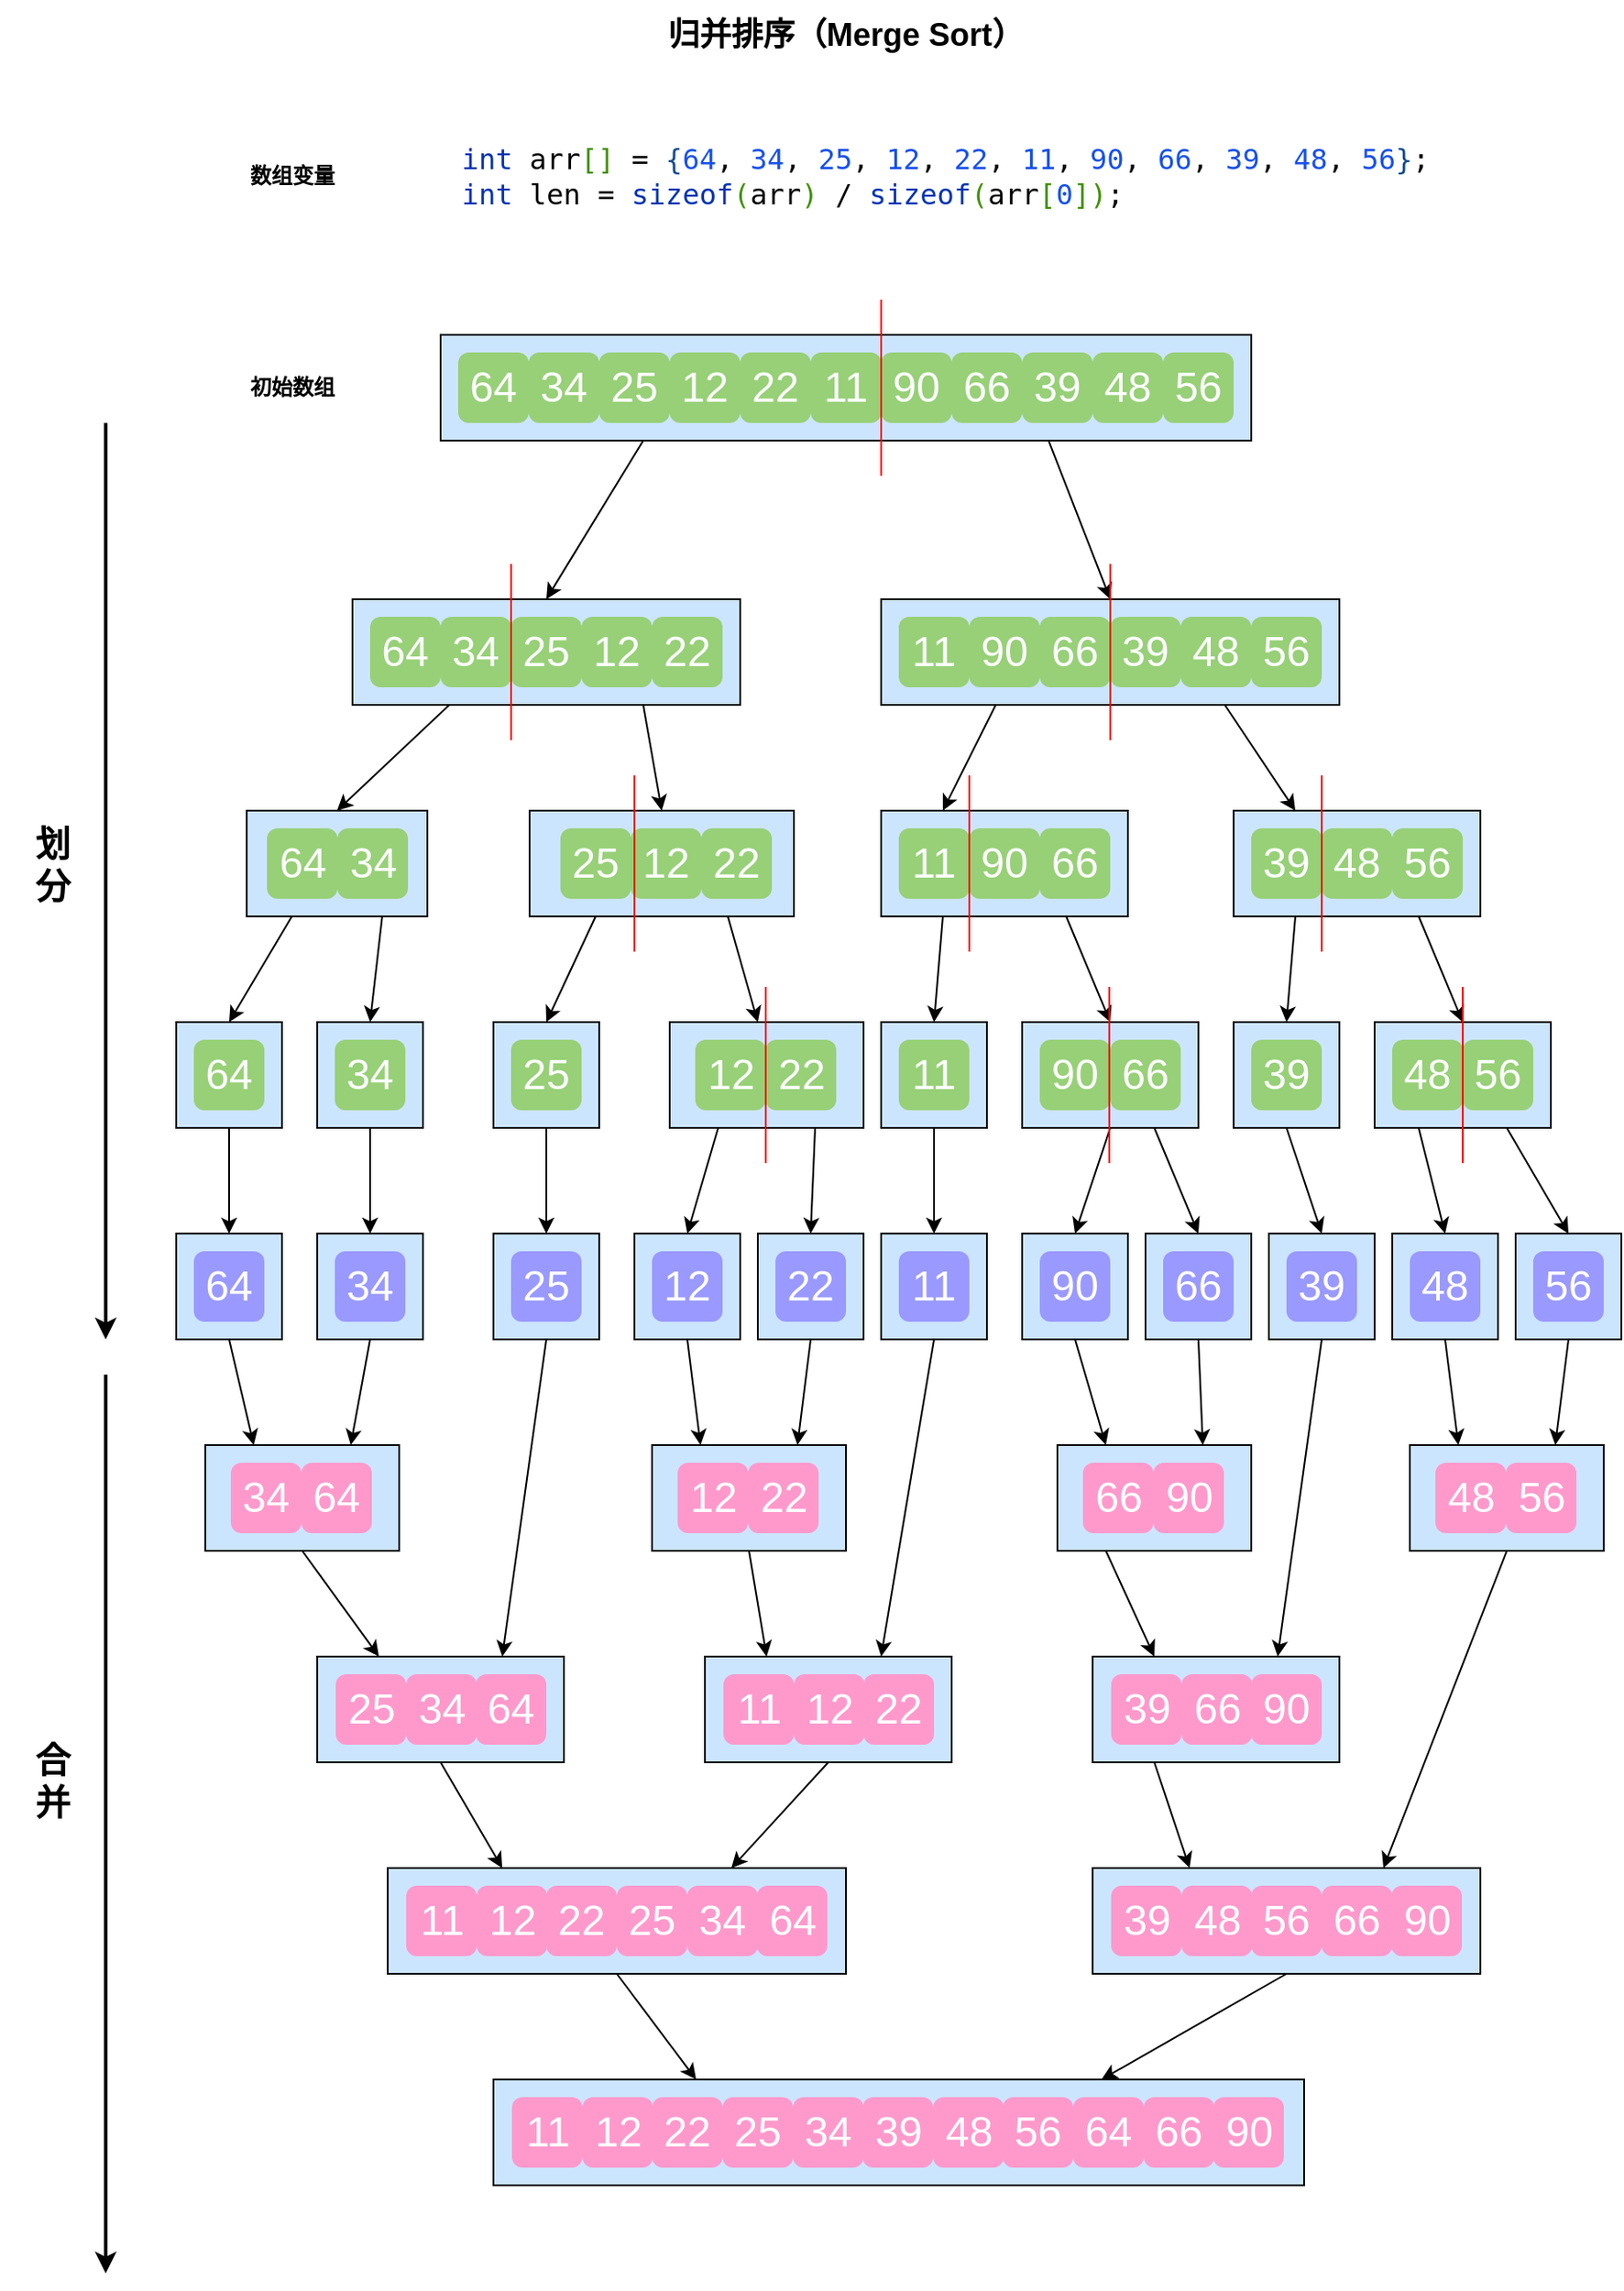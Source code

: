 <mxfile>
    <diagram id="7WDwTrRi5QcS1YBD9-JV" name="Page-1">
        <mxGraphModel dx="2009" dy="1333" grid="1" gridSize="10" guides="1" tooltips="1" connect="1" arrows="1" fold="1" page="1" pageScale="1" pageWidth="1200" pageHeight="1920" math="0" shadow="0">
            <root>
                <mxCell id="0"/>
                <mxCell id="1" parent="0"/>
                <mxCell id="45" style="edgeStyle=none;html=1;exitX=0.25;exitY=1;exitDx=0;exitDy=0;entryX=0.5;entryY=0;entryDx=0;entryDy=0;" edge="1" parent="1" source="29" target="32">
                    <mxGeometry relative="1" as="geometry"/>
                </mxCell>
                <mxCell id="46" style="edgeStyle=none;html=1;exitX=0.75;exitY=1;exitDx=0;exitDy=0;entryX=0.5;entryY=0;entryDx=0;entryDy=0;" edge="1" parent="1" source="29" target="39">
                    <mxGeometry relative="1" as="geometry"/>
                </mxCell>
                <mxCell id="29" value="" style="rounded=0;whiteSpace=wrap;html=1;fillColor=#CCE5FF;" vertex="1" parent="1">
                    <mxGeometry x="350" y="550" width="460" height="60" as="geometry"/>
                </mxCell>
                <mxCell id="2" value="&lt;font style=&quot;font-size: 24px; color: rgb(255, 255, 255);&quot;&gt;64&lt;/font&gt;" style="rounded=1;whiteSpace=wrap;html=1;resizeHeight=0;strokeOpacity=100;fillOpacity=100;strokeColor=none;gradientColor=none;fillColor=#97D077;" vertex="1" parent="1">
                    <mxGeometry x="360" y="560" width="40" height="40" as="geometry"/>
                </mxCell>
                <mxCell id="3" value="&lt;font style=&quot;font-size: 24px; color: rgb(255, 255, 255);&quot;&gt;34&lt;/font&gt;" style="rounded=1;whiteSpace=wrap;html=1;resizeHeight=0;strokeOpacity=100;fillOpacity=100;strokeColor=none;gradientColor=none;fillColor=#97D077;" vertex="1" parent="1">
                    <mxGeometry x="400" y="560" width="40" height="40" as="geometry"/>
                </mxCell>
                <mxCell id="4" value="&lt;font style=&quot;font-size: 24px; color: rgb(255, 255, 255);&quot;&gt;25&lt;/font&gt;" style="rounded=1;whiteSpace=wrap;html=1;resizeHeight=0;strokeOpacity=100;fillOpacity=100;strokeColor=none;gradientColor=none;fillColor=#97D077;" vertex="1" parent="1">
                    <mxGeometry x="440" y="560" width="40" height="40" as="geometry"/>
                </mxCell>
                <mxCell id="5" value="&lt;font style=&quot;font-size: 24px; color: rgb(255, 255, 255);&quot;&gt;12&lt;/font&gt;" style="rounded=1;whiteSpace=wrap;html=1;resizeHeight=0;strokeOpacity=100;fillOpacity=100;strokeColor=none;gradientColor=none;fillColor=#97D077;" vertex="1" parent="1">
                    <mxGeometry x="480" y="560" width="40" height="40" as="geometry"/>
                </mxCell>
                <mxCell id="6" value="&lt;font style=&quot;font-size: 24px; color: rgb(255, 255, 255);&quot;&gt;22&lt;/font&gt;" style="rounded=1;whiteSpace=wrap;html=1;resizeHeight=0;strokeOpacity=100;fillOpacity=100;strokeColor=none;gradientColor=none;fillColor=#97D077;" vertex="1" parent="1">
                    <mxGeometry x="520" y="560" width="40" height="40" as="geometry"/>
                </mxCell>
                <mxCell id="7" value="&lt;font style=&quot;font-size: 24px; color: rgb(255, 255, 255);&quot;&gt;11&lt;/font&gt;" style="rounded=1;whiteSpace=wrap;html=1;resizeHeight=0;strokeOpacity=100;fillOpacity=100;strokeColor=none;gradientColor=none;fillColor=#97D077;" vertex="1" parent="1">
                    <mxGeometry x="560" y="560" width="40" height="40" as="geometry"/>
                </mxCell>
                <mxCell id="8" value="&lt;font style=&quot;font-size: 24px; color: rgb(255, 255, 255);&quot;&gt;90&lt;/font&gt;" style="rounded=1;whiteSpace=wrap;html=1;resizeHeight=0;strokeOpacity=100;fillOpacity=100;strokeColor=none;gradientColor=none;fillColor=#97D077;" vertex="1" parent="1">
                    <mxGeometry x="600" y="560" width="40" height="40" as="geometry"/>
                </mxCell>
                <mxCell id="9" value="&lt;font style=&quot;font-size: 18px;&quot;&gt;&lt;b&gt;归并排序（Merge Sort）&lt;/b&gt;&lt;/font&gt;" style="text;html=1;align=center;verticalAlign=middle;whiteSpace=wrap;rounded=0;" vertex="1" parent="1">
                    <mxGeometry x="240" y="360" width="680" height="40" as="geometry"/>
                </mxCell>
                <mxCell id="10" value="&lt;b&gt;初始数组&lt;/b&gt;" style="text;html=1;align=left;verticalAlign=middle;whiteSpace=wrap;rounded=0;" vertex="1" parent="1">
                    <mxGeometry x="240" y="560" width="80" height="40" as="geometry"/>
                </mxCell>
                <mxCell id="11" value="&lt;b&gt;数组变量&lt;/b&gt;" style="text;html=1;align=left;verticalAlign=middle;whiteSpace=wrap;rounded=0;" vertex="1" parent="1">
                    <mxGeometry x="240" y="440" width="80" height="40" as="geometry"/>
                </mxCell>
                <mxCell id="12" value="&lt;div style=&quot;background-color: rgb(255, 255, 255); color: rgb(8, 8, 8);&quot;&gt;&lt;pre style=&quot;font-family:&#39;JetBrains Mono&#39;,monospace;font-size:12.0pt;&quot;&gt;&lt;div style=&quot;color: rgb(8, 8, 8);&quot;&gt;&lt;pre style=&quot;font-family:&#39;JetBrains Mono&#39;,monospace;font-size:12.0pt;&quot;&gt;&lt;span style=&quot;color:#0033b3;&quot;&gt;int &lt;/span&gt;&lt;span style=&quot;color:#000000;&quot;&gt;arr&lt;/span&gt;&lt;span style=&quot;color:#3f9101;&quot;&gt;[] &lt;/span&gt;= &lt;span style=&quot;color:#0e4a8e;&quot;&gt;{&lt;/span&gt;&lt;span style=&quot;color:#1750eb;&quot;&gt;64&lt;/span&gt;, &lt;span style=&quot;color:#1750eb;&quot;&gt;34&lt;/span&gt;, &lt;span style=&quot;color:#1750eb;&quot;&gt;25&lt;/span&gt;, &lt;span style=&quot;color:#1750eb;&quot;&gt;12&lt;/span&gt;, &lt;span style=&quot;color:#1750eb;&quot;&gt;22&lt;/span&gt;, &lt;span style=&quot;color:#1750eb;&quot;&gt;11&lt;/span&gt;, &lt;span style=&quot;color:#1750eb;&quot;&gt;90&lt;/span&gt;, &lt;span style=&quot;color:#1750eb;&quot;&gt;66&lt;/span&gt;, &lt;span style=&quot;color:#1750eb;&quot;&gt;39&lt;/span&gt;, &lt;span style=&quot;color:#1750eb;&quot;&gt;48&lt;/span&gt;, &lt;span style=&quot;color:#1750eb;&quot;&gt;56&lt;/span&gt;&lt;span style=&quot;color:#0e4a8e;&quot;&gt;}&lt;/span&gt;;&lt;br&gt;&lt;span style=&quot;color:#0033b3;&quot;&gt;int &lt;/span&gt;&lt;span style=&quot;color:#000000;&quot;&gt;len &lt;/span&gt;= &lt;span style=&quot;color:#0033b3;&quot;&gt;sizeof&lt;/span&gt;&lt;span style=&quot;color:#3f9101;&quot;&gt;(&lt;/span&gt;&lt;span style=&quot;color:#000000;&quot;&gt;arr&lt;/span&gt;&lt;span style=&quot;color:#3f9101;&quot;&gt;) &lt;/span&gt;/ &lt;span style=&quot;color:#0033b3;&quot;&gt;sizeof&lt;/span&gt;&lt;span style=&quot;color:#3f9101;&quot;&gt;(&lt;/span&gt;&lt;span style=&quot;color:#000000;&quot;&gt;arr&lt;/span&gt;&lt;span style=&quot;color:#3f9101;&quot;&gt;[&lt;/span&gt;&lt;span style=&quot;color:#1750eb;&quot;&gt;0&lt;/span&gt;&lt;span style=&quot;color:#3f9101;&quot;&gt;])&lt;/span&gt;;&lt;/pre&gt;&lt;/div&gt;&lt;/pre&gt;&lt;/div&gt;" style="text;html=1;align=left;verticalAlign=middle;resizable=0;points=[];autosize=1;strokeColor=none;fillColor=none;" vertex="1" parent="1">
                    <mxGeometry x="360" y="420" width="520" height="80" as="geometry"/>
                </mxCell>
                <mxCell id="13" value="&lt;font style=&quot;font-size: 24px; color: rgb(255, 255, 255);&quot;&gt;66&lt;/font&gt;" style="rounded=1;whiteSpace=wrap;html=1;resizeHeight=0;strokeOpacity=100;fillOpacity=100;strokeColor=none;gradientColor=none;fillColor=#97D077;" vertex="1" parent="1">
                    <mxGeometry x="640" y="560" width="40" height="40" as="geometry"/>
                </mxCell>
                <mxCell id="14" value="&lt;font style=&quot;font-size: 24px; color: rgb(255, 255, 255);&quot;&gt;39&lt;/font&gt;" style="rounded=1;whiteSpace=wrap;html=1;resizeHeight=0;strokeOpacity=100;fillOpacity=100;strokeColor=none;gradientColor=none;fillColor=#97D077;" vertex="1" parent="1">
                    <mxGeometry x="680" y="560" width="40" height="40" as="geometry"/>
                </mxCell>
                <mxCell id="15" value="&lt;font style=&quot;font-size: 24px; color: rgb(255, 255, 255);&quot;&gt;48&lt;/font&gt;" style="rounded=1;whiteSpace=wrap;html=1;resizeHeight=0;strokeOpacity=100;fillOpacity=100;strokeColor=none;gradientColor=none;fillColor=#97D077;" vertex="1" parent="1">
                    <mxGeometry x="720" y="560" width="40" height="40" as="geometry"/>
                </mxCell>
                <mxCell id="16" value="&lt;font style=&quot;font-size: 24px; color: rgb(255, 255, 255);&quot;&gt;56&lt;/font&gt;" style="rounded=1;whiteSpace=wrap;html=1;resizeHeight=0;strokeOpacity=100;fillOpacity=100;strokeColor=none;gradientColor=none;fillColor=#97D077;" vertex="1" parent="1">
                    <mxGeometry x="760" y="560" width="40" height="40" as="geometry"/>
                </mxCell>
                <mxCell id="31" value="" style="endArrow=none;html=1;strokeColor=#FF0000;" edge="1" parent="1">
                    <mxGeometry width="50" height="50" relative="1" as="geometry">
                        <mxPoint x="600" y="630" as="sourcePoint"/>
                        <mxPoint x="600" y="530" as="targetPoint"/>
                    </mxGeometry>
                </mxCell>
                <mxCell id="60" style="edgeStyle=none;html=1;exitX=0.25;exitY=1;exitDx=0;exitDy=0;entryX=0.5;entryY=0;entryDx=0;entryDy=0;" edge="1" parent="1" source="32" target="47">
                    <mxGeometry relative="1" as="geometry"/>
                </mxCell>
                <mxCell id="61" style="edgeStyle=none;html=1;exitX=0.75;exitY=1;exitDx=0;exitDy=0;entryX=0.5;entryY=0;entryDx=0;entryDy=0;" edge="1" parent="1" source="32" target="54">
                    <mxGeometry relative="1" as="geometry"/>
                </mxCell>
                <mxCell id="32" value="" style="rounded=0;whiteSpace=wrap;html=1;fillColor=#CCE5FF;" vertex="1" parent="1">
                    <mxGeometry x="300" y="700" width="220" height="60" as="geometry"/>
                </mxCell>
                <mxCell id="33" value="&lt;font style=&quot;font-size: 24px; color: rgb(255, 255, 255);&quot;&gt;64&lt;/font&gt;" style="rounded=1;whiteSpace=wrap;html=1;resizeHeight=0;strokeOpacity=100;fillOpacity=100;strokeColor=none;gradientColor=none;fillColor=#97D077;" vertex="1" parent="1">
                    <mxGeometry x="310" y="710" width="40" height="40" as="geometry"/>
                </mxCell>
                <mxCell id="34" value="&lt;font style=&quot;font-size: 24px; color: rgb(255, 255, 255);&quot;&gt;34&lt;/font&gt;" style="rounded=1;whiteSpace=wrap;html=1;resizeHeight=0;strokeOpacity=100;fillOpacity=100;strokeColor=none;gradientColor=none;fillColor=#97D077;" vertex="1" parent="1">
                    <mxGeometry x="350" y="710" width="40" height="40" as="geometry"/>
                </mxCell>
                <mxCell id="35" value="&lt;font style=&quot;font-size: 24px; color: rgb(255, 255, 255);&quot;&gt;25&lt;/font&gt;" style="rounded=1;whiteSpace=wrap;html=1;resizeHeight=0;strokeOpacity=100;fillOpacity=100;strokeColor=none;gradientColor=none;fillColor=#97D077;" vertex="1" parent="1">
                    <mxGeometry x="390" y="710" width="40" height="40" as="geometry"/>
                </mxCell>
                <mxCell id="36" value="&lt;font style=&quot;font-size: 24px; color: rgb(255, 255, 255);&quot;&gt;12&lt;/font&gt;" style="rounded=1;whiteSpace=wrap;html=1;resizeHeight=0;strokeOpacity=100;fillOpacity=100;strokeColor=none;gradientColor=none;fillColor=#97D077;" vertex="1" parent="1">
                    <mxGeometry x="430" y="710" width="40" height="40" as="geometry"/>
                </mxCell>
                <mxCell id="37" value="&lt;font style=&quot;font-size: 24px; color: rgb(255, 255, 255);&quot;&gt;22&lt;/font&gt;" style="rounded=1;whiteSpace=wrap;html=1;resizeHeight=0;strokeOpacity=100;fillOpacity=100;strokeColor=none;gradientColor=none;fillColor=#97D077;" vertex="1" parent="1">
                    <mxGeometry x="470" y="710" width="40" height="40" as="geometry"/>
                </mxCell>
                <mxCell id="76" style="edgeStyle=none;html=1;exitX=0.25;exitY=1;exitDx=0;exitDy=0;entryX=0.25;entryY=0;entryDx=0;entryDy=0;" edge="1" parent="1" source="39" target="62">
                    <mxGeometry relative="1" as="geometry"/>
                </mxCell>
                <mxCell id="77" style="edgeStyle=none;html=1;exitX=0.75;exitY=1;exitDx=0;exitDy=0;entryX=0.25;entryY=0;entryDx=0;entryDy=0;" edge="1" parent="1" source="39" target="69">
                    <mxGeometry relative="1" as="geometry"/>
                </mxCell>
                <mxCell id="39" value="" style="rounded=0;whiteSpace=wrap;html=1;fillColor=#CCE5FF;" vertex="1" parent="1">
                    <mxGeometry x="600" y="700" width="260" height="60" as="geometry"/>
                </mxCell>
                <mxCell id="40" value="&lt;font style=&quot;font-size: 24px; color: rgb(255, 255, 255);&quot;&gt;90&lt;/font&gt;" style="rounded=1;whiteSpace=wrap;html=1;resizeHeight=0;strokeOpacity=100;fillOpacity=100;strokeColor=none;gradientColor=none;fillColor=#97D077;" vertex="1" parent="1">
                    <mxGeometry x="650" y="710" width="40" height="40" as="geometry"/>
                </mxCell>
                <mxCell id="41" value="&lt;font style=&quot;font-size: 24px; color: rgb(255, 255, 255);&quot;&gt;66&lt;/font&gt;" style="rounded=1;whiteSpace=wrap;html=1;resizeHeight=0;strokeOpacity=100;fillOpacity=100;strokeColor=none;gradientColor=none;fillColor=#97D077;" vertex="1" parent="1">
                    <mxGeometry x="690" y="710" width="40" height="40" as="geometry"/>
                </mxCell>
                <mxCell id="42" value="&lt;font style=&quot;font-size: 24px; color: rgb(255, 255, 255);&quot;&gt;39&lt;/font&gt;" style="rounded=1;whiteSpace=wrap;html=1;resizeHeight=0;strokeOpacity=100;fillOpacity=100;strokeColor=none;gradientColor=none;fillColor=#97D077;" vertex="1" parent="1">
                    <mxGeometry x="730" y="710" width="40" height="40" as="geometry"/>
                </mxCell>
                <mxCell id="43" value="&lt;font style=&quot;font-size: 24px; color: rgb(255, 255, 255);&quot;&gt;48&lt;/font&gt;" style="rounded=1;whiteSpace=wrap;html=1;resizeHeight=0;strokeOpacity=100;fillOpacity=100;strokeColor=none;gradientColor=none;fillColor=#97D077;" vertex="1" parent="1">
                    <mxGeometry x="770" y="710" width="40" height="40" as="geometry"/>
                </mxCell>
                <mxCell id="44" value="&lt;font style=&quot;font-size: 24px; color: rgb(255, 255, 255);&quot;&gt;56&lt;/font&gt;" style="rounded=1;whiteSpace=wrap;html=1;resizeHeight=0;strokeOpacity=100;fillOpacity=100;strokeColor=none;gradientColor=none;fillColor=#97D077;" vertex="1" parent="1">
                    <mxGeometry x="810" y="710" width="40" height="40" as="geometry"/>
                </mxCell>
                <mxCell id="84" style="edgeStyle=none;html=1;exitX=0.25;exitY=1;exitDx=0;exitDy=0;entryX=0.5;entryY=0;entryDx=0;entryDy=0;" edge="1" parent="1" source="47" target="78">
                    <mxGeometry relative="1" as="geometry"/>
                </mxCell>
                <mxCell id="85" style="edgeStyle=none;html=1;exitX=0.75;exitY=1;exitDx=0;exitDy=0;entryX=0.5;entryY=0;entryDx=0;entryDy=0;" edge="1" parent="1" source="47" target="82">
                    <mxGeometry relative="1" as="geometry"/>
                </mxCell>
                <mxCell id="47" value="" style="rounded=0;whiteSpace=wrap;html=1;fillColor=#CCE5FF;" vertex="1" parent="1">
                    <mxGeometry x="240" y="820" width="102.5" height="60" as="geometry"/>
                </mxCell>
                <mxCell id="48" value="&lt;font style=&quot;font-size: 24px; color: rgb(255, 255, 255);&quot;&gt;64&lt;/font&gt;" style="rounded=1;whiteSpace=wrap;html=1;resizeHeight=0;strokeOpacity=100;fillOpacity=100;strokeColor=none;gradientColor=none;fillColor=#97D077;" vertex="1" parent="1">
                    <mxGeometry x="251.5" y="830" width="40" height="40" as="geometry"/>
                </mxCell>
                <mxCell id="49" value="&lt;font style=&quot;font-size: 24px; color: rgb(255, 255, 255);&quot;&gt;34&lt;/font&gt;" style="rounded=1;whiteSpace=wrap;html=1;resizeHeight=0;strokeOpacity=100;fillOpacity=100;strokeColor=none;gradientColor=none;fillColor=#97D077;" vertex="1" parent="1">
                    <mxGeometry x="291.5" y="830" width="40" height="40" as="geometry"/>
                </mxCell>
                <mxCell id="92" style="edgeStyle=none;html=1;exitX=0.25;exitY=1;exitDx=0;exitDy=0;entryX=0.5;entryY=0;entryDx=0;entryDy=0;" edge="1" parent="1" source="54" target="86">
                    <mxGeometry relative="1" as="geometry"/>
                </mxCell>
                <mxCell id="93" style="edgeStyle=none;html=1;exitX=0.75;exitY=1;exitDx=0;exitDy=0;entryX=0.5;entryY=0;entryDx=0;entryDy=0;" edge="1" parent="1" source="54">
                    <mxGeometry relative="1" as="geometry">
                        <mxPoint x="530" y="940" as="targetPoint"/>
                    </mxGeometry>
                </mxCell>
                <mxCell id="54" value="" style="rounded=0;whiteSpace=wrap;html=1;fillColor=#CCE5FF;" vertex="1" parent="1">
                    <mxGeometry x="400.5" y="820" width="150" height="60" as="geometry"/>
                </mxCell>
                <mxCell id="55" value="&lt;font style=&quot;font-size: 24px; color: rgb(255, 255, 255);&quot;&gt;12&lt;/font&gt;" style="rounded=1;whiteSpace=wrap;html=1;resizeHeight=0;strokeOpacity=100;fillOpacity=100;strokeColor=none;gradientColor=none;fillColor=#97D077;" vertex="1" parent="1">
                    <mxGeometry x="458" y="830" width="40" height="40" as="geometry"/>
                </mxCell>
                <mxCell id="56" value="&lt;font style=&quot;font-size: 24px; color: rgb(255, 255, 255);&quot;&gt;22&lt;/font&gt;" style="rounded=1;whiteSpace=wrap;html=1;resizeHeight=0;strokeOpacity=100;fillOpacity=100;strokeColor=none;gradientColor=none;fillColor=#97D077;" vertex="1" parent="1">
                    <mxGeometry x="498" y="830" width="40" height="40" as="geometry"/>
                </mxCell>
                <mxCell id="58" value="&lt;font style=&quot;font-size: 24px; color: rgb(255, 255, 255);&quot;&gt;11&lt;/font&gt;" style="rounded=1;whiteSpace=wrap;html=1;resizeHeight=0;strokeOpacity=100;fillOpacity=100;strokeColor=none;gradientColor=none;fillColor=#97D077;" vertex="1" parent="1">
                    <mxGeometry x="610" y="710" width="40" height="40" as="geometry"/>
                </mxCell>
                <mxCell id="50" value="&lt;font style=&quot;font-size: 24px; color: rgb(255, 255, 255);&quot;&gt;25&lt;/font&gt;" style="rounded=1;whiteSpace=wrap;html=1;resizeHeight=0;strokeOpacity=100;fillOpacity=100;strokeColor=none;gradientColor=none;fillColor=#97D077;" vertex="1" parent="1">
                    <mxGeometry x="418" y="830" width="40" height="40" as="geometry"/>
                </mxCell>
                <mxCell id="110" style="edgeStyle=none;html=1;exitX=0.25;exitY=1;exitDx=0;exitDy=0;entryX=0.5;entryY=0;entryDx=0;entryDy=0;" edge="1" parent="1" source="62" target="97">
                    <mxGeometry relative="1" as="geometry"/>
                </mxCell>
                <mxCell id="111" style="edgeStyle=none;html=1;exitX=0.75;exitY=1;exitDx=0;exitDy=0;entryX=0.5;entryY=0;entryDx=0;entryDy=0;" edge="1" parent="1" source="62" target="101">
                    <mxGeometry relative="1" as="geometry"/>
                </mxCell>
                <mxCell id="62" value="" style="rounded=0;whiteSpace=wrap;html=1;fillColor=#CCE5FF;" vertex="1" parent="1">
                    <mxGeometry x="600" y="820" width="140" height="60" as="geometry"/>
                </mxCell>
                <mxCell id="63" value="&lt;font style=&quot;font-size: 24px; color: rgb(255, 255, 255);&quot;&gt;90&lt;/font&gt;" style="rounded=1;whiteSpace=wrap;html=1;resizeHeight=0;strokeOpacity=100;fillOpacity=100;strokeColor=none;gradientColor=none;fillColor=#97D077;" vertex="1" parent="1">
                    <mxGeometry x="650" y="830" width="40" height="40" as="geometry"/>
                </mxCell>
                <mxCell id="64" value="&lt;font style=&quot;font-size: 24px; color: rgb(255, 255, 255);&quot;&gt;66&lt;/font&gt;" style="rounded=1;whiteSpace=wrap;html=1;resizeHeight=0;strokeOpacity=100;fillOpacity=100;strokeColor=none;gradientColor=none;fillColor=#97D077;" vertex="1" parent="1">
                    <mxGeometry x="690" y="830" width="40" height="40" as="geometry"/>
                </mxCell>
                <mxCell id="68" value="&lt;font style=&quot;font-size: 24px; color: rgb(255, 255, 255);&quot;&gt;11&lt;/font&gt;" style="rounded=1;whiteSpace=wrap;html=1;resizeHeight=0;strokeOpacity=100;fillOpacity=100;strokeColor=none;gradientColor=none;fillColor=#97D077;" vertex="1" parent="1">
                    <mxGeometry x="610" y="830" width="40" height="40" as="geometry"/>
                </mxCell>
                <mxCell id="112" style="edgeStyle=none;html=1;exitX=0.25;exitY=1;exitDx=0;exitDy=0;entryX=0.5;entryY=0;entryDx=0;entryDy=0;" edge="1" parent="1" source="69" target="105">
                    <mxGeometry relative="1" as="geometry"/>
                </mxCell>
                <mxCell id="113" style="edgeStyle=none;html=1;exitX=0.75;exitY=1;exitDx=0;exitDy=0;entryX=0.5;entryY=0;entryDx=0;entryDy=0;" edge="1" parent="1" source="69" target="107">
                    <mxGeometry relative="1" as="geometry"/>
                </mxCell>
                <mxCell id="69" value="" style="rounded=0;whiteSpace=wrap;html=1;fillColor=#CCE5FF;" vertex="1" parent="1">
                    <mxGeometry x="800" y="820" width="140" height="60" as="geometry"/>
                </mxCell>
                <mxCell id="72" value="&lt;font style=&quot;font-size: 24px; color: rgb(255, 255, 255);&quot;&gt;39&lt;/font&gt;" style="rounded=1;whiteSpace=wrap;html=1;resizeHeight=0;strokeOpacity=100;fillOpacity=100;strokeColor=none;gradientColor=none;fillColor=#97D077;" vertex="1" parent="1">
                    <mxGeometry x="810" y="830" width="40" height="40" as="geometry"/>
                </mxCell>
                <mxCell id="73" value="&lt;font style=&quot;font-size: 24px; color: rgb(255, 255, 255);&quot;&gt;48&lt;/font&gt;" style="rounded=1;whiteSpace=wrap;html=1;resizeHeight=0;strokeOpacity=100;fillOpacity=100;strokeColor=none;gradientColor=none;fillColor=#97D077;" vertex="1" parent="1">
                    <mxGeometry x="850" y="830" width="40" height="40" as="geometry"/>
                </mxCell>
                <mxCell id="74" value="&lt;font style=&quot;font-size: 24px; color: rgb(255, 255, 255);&quot;&gt;56&lt;/font&gt;" style="rounded=1;whiteSpace=wrap;html=1;resizeHeight=0;strokeOpacity=100;fillOpacity=100;strokeColor=none;gradientColor=none;fillColor=#97D077;" vertex="1" parent="1">
                    <mxGeometry x="890" y="830" width="40" height="40" as="geometry"/>
                </mxCell>
                <mxCell id="133" style="edgeStyle=none;html=1;exitX=0.5;exitY=1;exitDx=0;exitDy=0;entryX=0.5;entryY=0;entryDx=0;entryDy=0;" edge="1" parent="1" source="78" target="114">
                    <mxGeometry relative="1" as="geometry"/>
                </mxCell>
                <mxCell id="78" value="" style="rounded=0;whiteSpace=wrap;html=1;fillColor=#CCE5FF;" vertex="1" parent="1">
                    <mxGeometry x="200" y="940" width="60" height="60" as="geometry"/>
                </mxCell>
                <mxCell id="79" value="&lt;font style=&quot;font-size: 24px; color: rgb(255, 255, 255);&quot;&gt;64&lt;/font&gt;" style="rounded=1;whiteSpace=wrap;html=1;resizeHeight=0;strokeOpacity=100;fillOpacity=100;strokeColor=none;gradientColor=none;fillColor=#97D077;" vertex="1" parent="1">
                    <mxGeometry x="210" y="950" width="40" height="40" as="geometry"/>
                </mxCell>
                <mxCell id="134" style="edgeStyle=none;html=1;exitX=0.5;exitY=1;exitDx=0;exitDy=0;entryX=0.5;entryY=0;entryDx=0;entryDy=0;" edge="1" parent="1" source="82" target="116">
                    <mxGeometry relative="1" as="geometry"/>
                </mxCell>
                <mxCell id="82" value="" style="rounded=0;whiteSpace=wrap;html=1;fillColor=#CCE5FF;" vertex="1" parent="1">
                    <mxGeometry x="280" y="940" width="60" height="60" as="geometry"/>
                </mxCell>
                <mxCell id="83" value="&lt;font style=&quot;font-size: 24px; color: rgb(255, 255, 255);&quot;&gt;34&lt;/font&gt;" style="rounded=1;whiteSpace=wrap;html=1;resizeHeight=0;strokeOpacity=100;fillOpacity=100;strokeColor=none;gradientColor=none;fillColor=#97D077;" vertex="1" parent="1">
                    <mxGeometry x="290" y="950" width="40" height="40" as="geometry"/>
                </mxCell>
                <mxCell id="135" style="edgeStyle=none;html=1;exitX=0.5;exitY=1;exitDx=0;exitDy=0;entryX=0.5;entryY=0;entryDx=0;entryDy=0;" edge="1" parent="1" source="86" target="118">
                    <mxGeometry relative="1" as="geometry"/>
                </mxCell>
                <mxCell id="86" value="" style="rounded=0;whiteSpace=wrap;html=1;fillColor=#CCE5FF;" vertex="1" parent="1">
                    <mxGeometry x="380" y="940" width="60" height="60" as="geometry"/>
                </mxCell>
                <mxCell id="89" value="&lt;font style=&quot;font-size: 24px; color: rgb(255, 255, 255);&quot;&gt;25&lt;/font&gt;" style="rounded=1;whiteSpace=wrap;html=1;resizeHeight=0;strokeOpacity=100;fillOpacity=100;strokeColor=none;gradientColor=none;fillColor=#97D077;" vertex="1" parent="1">
                    <mxGeometry x="390" y="950" width="40" height="40" as="geometry"/>
                </mxCell>
                <mxCell id="148" style="edgeStyle=none;html=1;exitX=0.25;exitY=1;exitDx=0;exitDy=0;entryX=0.5;entryY=0;entryDx=0;entryDy=0;" edge="1" parent="1" source="94" target="136">
                    <mxGeometry relative="1" as="geometry"/>
                </mxCell>
                <mxCell id="149" style="edgeStyle=none;html=1;exitX=0.75;exitY=1;exitDx=0;exitDy=0;entryX=0.5;entryY=0;entryDx=0;entryDy=0;" edge="1" parent="1" source="94" target="138">
                    <mxGeometry relative="1" as="geometry"/>
                </mxCell>
                <mxCell id="94" value="" style="rounded=0;whiteSpace=wrap;html=1;fillColor=#CCE5FF;" vertex="1" parent="1">
                    <mxGeometry x="480" y="940" width="110" height="60" as="geometry"/>
                </mxCell>
                <mxCell id="95" value="&lt;font style=&quot;font-size: 24px; color: rgb(255, 255, 255);&quot;&gt;22&lt;/font&gt;" style="rounded=1;whiteSpace=wrap;html=1;resizeHeight=0;strokeOpacity=100;fillOpacity=100;strokeColor=none;gradientColor=none;fillColor=#97D077;" vertex="1" parent="1">
                    <mxGeometry x="534.5" y="950" width="40" height="40" as="geometry"/>
                </mxCell>
                <mxCell id="96" value="&lt;font style=&quot;font-size: 24px; color: rgb(255, 255, 255);&quot;&gt;12&lt;/font&gt;" style="rounded=1;whiteSpace=wrap;html=1;resizeHeight=0;strokeOpacity=100;fillOpacity=100;strokeColor=none;gradientColor=none;fillColor=#97D077;" vertex="1" parent="1">
                    <mxGeometry x="494.5" y="950" width="40" height="40" as="geometry"/>
                </mxCell>
                <mxCell id="150" style="edgeStyle=none;html=1;exitX=0.5;exitY=1;exitDx=0;exitDy=0;entryX=0.5;entryY=0;entryDx=0;entryDy=0;" edge="1" parent="1" source="97" target="123">
                    <mxGeometry relative="1" as="geometry"/>
                </mxCell>
                <mxCell id="97" value="" style="rounded=0;whiteSpace=wrap;html=1;fillColor=#CCE5FF;" vertex="1" parent="1">
                    <mxGeometry x="600" y="940" width="60" height="60" as="geometry"/>
                </mxCell>
                <mxCell id="100" value="&lt;font style=&quot;font-size: 24px; color: rgb(255, 255, 255);&quot;&gt;11&lt;/font&gt;" style="rounded=1;whiteSpace=wrap;html=1;resizeHeight=0;strokeOpacity=100;fillOpacity=100;strokeColor=none;gradientColor=none;fillColor=#97D077;" vertex="1" parent="1">
                    <mxGeometry x="610" y="950" width="40" height="40" as="geometry"/>
                </mxCell>
                <mxCell id="152" style="edgeStyle=none;html=1;exitX=0.5;exitY=1;exitDx=0;exitDy=0;entryX=0.5;entryY=0;entryDx=0;entryDy=0;" edge="1" parent="1" source="101" target="140">
                    <mxGeometry relative="1" as="geometry"/>
                </mxCell>
                <mxCell id="153" style="edgeStyle=none;html=1;exitX=0.75;exitY=1;exitDx=0;exitDy=0;entryX=0.5;entryY=0;entryDx=0;entryDy=0;" edge="1" parent="1" source="101" target="144">
                    <mxGeometry relative="1" as="geometry"/>
                </mxCell>
                <mxCell id="101" value="" style="rounded=0;whiteSpace=wrap;html=1;fillColor=#CCE5FF;" vertex="1" parent="1">
                    <mxGeometry x="680" y="940" width="100" height="60" as="geometry"/>
                </mxCell>
                <mxCell id="102" value="&lt;font style=&quot;font-size: 24px; color: rgb(255, 255, 255);&quot;&gt;90&lt;/font&gt;" style="rounded=1;whiteSpace=wrap;html=1;resizeHeight=0;strokeOpacity=100;fillOpacity=100;strokeColor=none;gradientColor=none;fillColor=#97D077;" vertex="1" parent="1">
                    <mxGeometry x="690" y="950" width="40" height="40" as="geometry"/>
                </mxCell>
                <mxCell id="103" value="&lt;font style=&quot;font-size: 24px; color: rgb(255, 255, 255);&quot;&gt;66&lt;/font&gt;" style="rounded=1;whiteSpace=wrap;html=1;resizeHeight=0;strokeOpacity=100;fillOpacity=100;strokeColor=none;gradientColor=none;fillColor=#97D077;" vertex="1" parent="1">
                    <mxGeometry x="730" y="950" width="40" height="40" as="geometry"/>
                </mxCell>
                <mxCell id="154" style="edgeStyle=none;html=1;exitX=0.5;exitY=1;exitDx=0;exitDy=0;entryX=0.5;entryY=0;entryDx=0;entryDy=0;" edge="1" parent="1" source="105" target="146">
                    <mxGeometry relative="1" as="geometry"/>
                </mxCell>
                <mxCell id="105" value="" style="rounded=0;whiteSpace=wrap;html=1;fillColor=#CCE5FF;" vertex="1" parent="1">
                    <mxGeometry x="800" y="940" width="60" height="60" as="geometry"/>
                </mxCell>
                <mxCell id="106" value="&lt;font style=&quot;font-size: 24px; color: rgb(255, 255, 255);&quot;&gt;39&lt;/font&gt;" style="rounded=1;whiteSpace=wrap;html=1;resizeHeight=0;strokeOpacity=100;fillOpacity=100;strokeColor=none;gradientColor=none;fillColor=#97D077;" vertex="1" parent="1">
                    <mxGeometry x="810" y="950" width="40" height="40" as="geometry"/>
                </mxCell>
                <mxCell id="155" style="edgeStyle=none;html=1;exitX=0.25;exitY=1;exitDx=0;exitDy=0;entryX=0.5;entryY=0;entryDx=0;entryDy=0;" edge="1" parent="1" source="107" target="128">
                    <mxGeometry relative="1" as="geometry"/>
                </mxCell>
                <mxCell id="156" style="edgeStyle=none;html=1;exitX=0.75;exitY=1;exitDx=0;exitDy=0;entryX=0.5;entryY=0;entryDx=0;entryDy=0;" edge="1" parent="1" source="107" target="142">
                    <mxGeometry relative="1" as="geometry"/>
                </mxCell>
                <mxCell id="107" value="" style="rounded=0;whiteSpace=wrap;html=1;fillColor=#CCE5FF;" vertex="1" parent="1">
                    <mxGeometry x="880" y="940" width="100" height="60" as="geometry"/>
                </mxCell>
                <mxCell id="108" value="&lt;font style=&quot;font-size: 24px; color: rgb(255, 255, 255);&quot;&gt;48&lt;/font&gt;" style="rounded=1;whiteSpace=wrap;html=1;resizeHeight=0;strokeOpacity=100;fillOpacity=100;strokeColor=none;gradientColor=none;fillColor=#97D077;" vertex="1" parent="1">
                    <mxGeometry x="890" y="950" width="40" height="40" as="geometry"/>
                </mxCell>
                <mxCell id="109" value="&lt;font style=&quot;font-size: 24px; color: rgb(255, 255, 255);&quot;&gt;56&lt;/font&gt;" style="rounded=1;whiteSpace=wrap;html=1;resizeHeight=0;strokeOpacity=100;fillOpacity=100;strokeColor=none;gradientColor=none;fillColor=#97D077;" vertex="1" parent="1">
                    <mxGeometry x="930" y="950" width="40" height="40" as="geometry"/>
                </mxCell>
                <mxCell id="170" style="edgeStyle=none;html=1;exitX=0.5;exitY=1;exitDx=0;exitDy=0;entryX=0.25;entryY=0;entryDx=0;entryDy=0;" edge="1" parent="1" source="114" target="167">
                    <mxGeometry relative="1" as="geometry"/>
                </mxCell>
                <mxCell id="114" value="" style="rounded=0;whiteSpace=wrap;html=1;fillColor=#CCE5FF;" vertex="1" parent="1">
                    <mxGeometry x="200" y="1060" width="60" height="60" as="geometry"/>
                </mxCell>
                <mxCell id="115" value="&lt;font style=&quot;font-size: 24px; color: rgb(255, 255, 255);&quot;&gt;64&lt;/font&gt;" style="rounded=1;whiteSpace=wrap;html=1;resizeHeight=0;strokeOpacity=100;fillOpacity=100;strokeColor=none;gradientColor=none;fillColor=#9999FF;" vertex="1" parent="1">
                    <mxGeometry x="210" y="1070" width="40" height="40" as="geometry"/>
                </mxCell>
                <mxCell id="171" style="edgeStyle=none;html=1;exitX=0.5;exitY=1;exitDx=0;exitDy=0;entryX=0.75;entryY=0;entryDx=0;entryDy=0;" edge="1" parent="1" source="116" target="167">
                    <mxGeometry relative="1" as="geometry"/>
                </mxCell>
                <mxCell id="116" value="" style="rounded=0;whiteSpace=wrap;html=1;fillColor=#CCE5FF;" vertex="1" parent="1">
                    <mxGeometry x="280" y="1060" width="60" height="60" as="geometry"/>
                </mxCell>
                <mxCell id="117" value="&lt;font style=&quot;font-size: 24px; color: rgb(255, 255, 255);&quot;&gt;34&lt;/font&gt;" style="rounded=1;whiteSpace=wrap;html=1;resizeHeight=0;strokeOpacity=100;fillOpacity=100;strokeColor=none;gradientColor=none;fillColor=#9999FF;" vertex="1" parent="1">
                    <mxGeometry x="290" y="1070" width="40" height="40" as="geometry"/>
                </mxCell>
                <mxCell id="186" style="edgeStyle=none;html=1;exitX=0.5;exitY=1;exitDx=0;exitDy=0;entryX=0.75;entryY=0;entryDx=0;entryDy=0;" edge="1" parent="1" source="118" target="253">
                    <mxGeometry relative="1" as="geometry">
                        <mxPoint x="417.5" y="1180" as="targetPoint"/>
                    </mxGeometry>
                </mxCell>
                <mxCell id="118" value="" style="rounded=0;whiteSpace=wrap;html=1;fillColor=#CCE5FF;" vertex="1" parent="1">
                    <mxGeometry x="380" y="1060" width="60" height="60" as="geometry"/>
                </mxCell>
                <mxCell id="119" value="&lt;font style=&quot;font-size: 24px; color: rgb(255, 255, 255);&quot;&gt;25&lt;/font&gt;" style="rounded=1;whiteSpace=wrap;html=1;resizeHeight=0;strokeOpacity=100;fillOpacity=100;strokeColor=none;gradientColor=none;fillColor=#9999FF;" vertex="1" parent="1">
                    <mxGeometry x="390" y="1070" width="40" height="40" as="geometry"/>
                </mxCell>
                <mxCell id="189" style="edgeStyle=none;html=1;exitX=0.5;exitY=1;exitDx=0;exitDy=0;entryX=0.714;entryY=0;entryDx=0;entryDy=0;entryPerimeter=0;" edge="1" parent="1" source="123" target="262">
                    <mxGeometry relative="1" as="geometry">
                        <mxPoint x="633" y="1180" as="targetPoint"/>
                    </mxGeometry>
                </mxCell>
                <mxCell id="123" value="" style="rounded=0;whiteSpace=wrap;html=1;fillColor=#CCE5FF;" vertex="1" parent="1">
                    <mxGeometry x="600" y="1060" width="60" height="60" as="geometry"/>
                </mxCell>
                <mxCell id="124" value="&lt;font style=&quot;font-size: 24px; color: rgb(255, 255, 255);&quot;&gt;11&lt;/font&gt;" style="rounded=1;whiteSpace=wrap;html=1;resizeHeight=0;strokeOpacity=100;fillOpacity=100;strokeColor=none;gradientColor=none;fillColor=#9999FF;" vertex="1" parent="1">
                    <mxGeometry x="610" y="1070" width="40" height="40" as="geometry"/>
                </mxCell>
                <mxCell id="193" style="edgeStyle=none;html=1;exitX=0.5;exitY=1;exitDx=0;exitDy=0;entryX=0.25;entryY=0;entryDx=0;entryDy=0;" edge="1" parent="1" source="128" target="270">
                    <mxGeometry relative="1" as="geometry">
                        <mxPoint x="922.5" y="1180" as="targetPoint"/>
                    </mxGeometry>
                </mxCell>
                <mxCell id="128" value="" style="rounded=0;whiteSpace=wrap;html=1;fillColor=#CCE5FF;" vertex="1" parent="1">
                    <mxGeometry x="890" y="1060" width="60" height="60" as="geometry"/>
                </mxCell>
                <mxCell id="129" value="&lt;font style=&quot;font-size: 24px; color: rgb(255, 255, 255);&quot;&gt;48&lt;/font&gt;" style="rounded=1;whiteSpace=wrap;html=1;resizeHeight=0;strokeOpacity=100;fillOpacity=100;strokeColor=none;gradientColor=none;fillColor=#9999FF;" vertex="1" parent="1">
                    <mxGeometry x="900" y="1070" width="40" height="40" as="geometry"/>
                </mxCell>
                <mxCell id="187" style="edgeStyle=none;html=1;exitX=0.5;exitY=1;exitDx=0;exitDy=0;entryX=0.25;entryY=0;entryDx=0;entryDy=0;" edge="1" parent="1" source="136" target="259">
                    <mxGeometry relative="1" as="geometry">
                        <mxPoint x="472.5" y="1180" as="targetPoint"/>
                    </mxGeometry>
                </mxCell>
                <mxCell id="136" value="" style="rounded=0;whiteSpace=wrap;html=1;fillColor=#CCE5FF;" vertex="1" parent="1">
                    <mxGeometry x="460" y="1060" width="60" height="60" as="geometry"/>
                </mxCell>
                <mxCell id="137" value="&lt;font style=&quot;font-size: 24px; color: rgb(255, 255, 255);&quot;&gt;12&lt;/font&gt;" style="rounded=1;whiteSpace=wrap;html=1;resizeHeight=0;strokeOpacity=100;fillOpacity=100;strokeColor=none;gradientColor=none;fillColor=#9999FF;" vertex="1" parent="1">
                    <mxGeometry x="470" y="1070" width="40" height="40" as="geometry"/>
                </mxCell>
                <mxCell id="188" style="edgeStyle=none;html=1;exitX=0.5;exitY=1;exitDx=0;exitDy=0;entryX=0.75;entryY=0;entryDx=0;entryDy=0;" edge="1" parent="1" source="138" target="259">
                    <mxGeometry relative="1" as="geometry">
                        <mxPoint x="578" y="1180" as="targetPoint"/>
                    </mxGeometry>
                </mxCell>
                <mxCell id="138" value="" style="rounded=0;whiteSpace=wrap;html=1;fillColor=#CCE5FF;" vertex="1" parent="1">
                    <mxGeometry x="530" y="1060" width="60" height="60" as="geometry"/>
                </mxCell>
                <mxCell id="139" value="&lt;font style=&quot;font-size: 24px; color: rgb(255, 255, 255);&quot;&gt;22&lt;/font&gt;" style="rounded=1;whiteSpace=wrap;html=1;resizeHeight=0;strokeOpacity=100;fillOpacity=100;strokeColor=none;gradientColor=none;fillColor=#9999FF;" vertex="1" parent="1">
                    <mxGeometry x="540" y="1070" width="40" height="40" as="geometry"/>
                </mxCell>
                <mxCell id="190" style="edgeStyle=none;html=1;exitX=0.5;exitY=1;exitDx=0;exitDy=0;entryX=0.25;entryY=0;entryDx=0;entryDy=0;" edge="1" parent="1" source="140" target="267">
                    <mxGeometry relative="1" as="geometry">
                        <mxPoint x="727.5" y="1180" as="targetPoint"/>
                    </mxGeometry>
                </mxCell>
                <mxCell id="140" value="" style="rounded=0;whiteSpace=wrap;html=1;fillColor=#CCE5FF;" vertex="1" parent="1">
                    <mxGeometry x="680" y="1060" width="60" height="60" as="geometry"/>
                </mxCell>
                <mxCell id="141" value="&lt;font style=&quot;font-size: 24px; color: rgb(255, 255, 255);&quot;&gt;90&lt;/font&gt;" style="rounded=1;whiteSpace=wrap;html=1;resizeHeight=0;strokeOpacity=100;fillOpacity=100;strokeColor=none;gradientColor=none;fillColor=#9999FF;" vertex="1" parent="1">
                    <mxGeometry x="690" y="1070" width="40" height="40" as="geometry"/>
                </mxCell>
                <mxCell id="194" style="edgeStyle=none;html=1;exitX=0.5;exitY=1;exitDx=0;exitDy=0;entryX=0.75;entryY=0;entryDx=0;entryDy=0;" edge="1" parent="1" source="142" target="270">
                    <mxGeometry relative="1" as="geometry">
                        <mxPoint x="1000" y="1180" as="targetPoint"/>
                    </mxGeometry>
                </mxCell>
                <mxCell id="142" value="" style="rounded=0;whiteSpace=wrap;html=1;fillColor=#CCE5FF;" vertex="1" parent="1">
                    <mxGeometry x="960" y="1060" width="60" height="60" as="geometry"/>
                </mxCell>
                <mxCell id="143" value="&lt;font style=&quot;font-size: 24px; color: rgb(255, 255, 255);&quot;&gt;56&lt;/font&gt;" style="rounded=1;whiteSpace=wrap;html=1;resizeHeight=0;strokeOpacity=100;fillOpacity=100;strokeColor=none;gradientColor=none;fillColor=#9999FF;" vertex="1" parent="1">
                    <mxGeometry x="970" y="1070" width="40" height="40" as="geometry"/>
                </mxCell>
                <mxCell id="144" value="" style="rounded=0;whiteSpace=wrap;html=1;fillColor=#CCE5FF;" vertex="1" parent="1">
                    <mxGeometry x="750" y="1060" width="60" height="60" as="geometry"/>
                </mxCell>
                <mxCell id="145" value="&lt;font style=&quot;font-size: 24px; color: rgb(255, 255, 255);&quot;&gt;66&lt;/font&gt;" style="rounded=1;whiteSpace=wrap;html=1;resizeHeight=0;strokeOpacity=100;fillOpacity=100;strokeColor=none;gradientColor=none;fillColor=#9999FF;" vertex="1" parent="1">
                    <mxGeometry x="760" y="1070" width="40" height="40" as="geometry"/>
                </mxCell>
                <mxCell id="192" style="edgeStyle=none;html=1;exitX=0.5;exitY=1;exitDx=0;exitDy=0;entryX=0.75;entryY=0;entryDx=0;entryDy=0;" edge="1" parent="1" source="146" target="273">
                    <mxGeometry relative="1" as="geometry">
                        <mxPoint x="830" y="1290" as="targetPoint"/>
                    </mxGeometry>
                </mxCell>
                <mxCell id="146" value="" style="rounded=0;whiteSpace=wrap;html=1;fillColor=#CCE5FF;" vertex="1" parent="1">
                    <mxGeometry x="820" y="1060" width="60" height="60" as="geometry"/>
                </mxCell>
                <mxCell id="147" value="&lt;font style=&quot;font-size: 24px; color: rgb(255, 255, 255);&quot;&gt;39&lt;/font&gt;" style="rounded=1;whiteSpace=wrap;html=1;resizeHeight=0;strokeOpacity=100;fillOpacity=100;strokeColor=none;gradientColor=none;fillColor=#9999FF;" vertex="1" parent="1">
                    <mxGeometry x="830" y="1070" width="40" height="40" as="geometry"/>
                </mxCell>
                <mxCell id="157" value="" style="endArrow=none;html=1;strokeColor=#FF0000;" edge="1" parent="1">
                    <mxGeometry width="50" height="50" relative="1" as="geometry">
                        <mxPoint x="390" y="780" as="sourcePoint"/>
                        <mxPoint x="390" y="680" as="targetPoint"/>
                    </mxGeometry>
                </mxCell>
                <mxCell id="158" value="" style="endArrow=none;html=1;strokeColor=#FF0000;" edge="1" parent="1">
                    <mxGeometry width="50" height="50" relative="1" as="geometry">
                        <mxPoint x="730" y="780" as="sourcePoint"/>
                        <mxPoint x="730" y="680" as="targetPoint"/>
                    </mxGeometry>
                </mxCell>
                <mxCell id="159" value="" style="endArrow=none;html=1;strokeColor=#FF0000;" edge="1" parent="1">
                    <mxGeometry width="50" height="50" relative="1" as="geometry">
                        <mxPoint x="460" y="900" as="sourcePoint"/>
                        <mxPoint x="460" y="800" as="targetPoint"/>
                    </mxGeometry>
                </mxCell>
                <mxCell id="160" value="" style="endArrow=none;html=1;strokeColor=#FF0000;" edge="1" parent="1">
                    <mxGeometry width="50" height="50" relative="1" as="geometry">
                        <mxPoint x="650" y="900" as="sourcePoint"/>
                        <mxPoint x="650" y="800" as="targetPoint"/>
                    </mxGeometry>
                </mxCell>
                <mxCell id="161" value="" style="endArrow=none;html=1;strokeColor=#FF0000;" edge="1" parent="1">
                    <mxGeometry width="50" height="50" relative="1" as="geometry">
                        <mxPoint x="850" y="900" as="sourcePoint"/>
                        <mxPoint x="850" y="800" as="targetPoint"/>
                    </mxGeometry>
                </mxCell>
                <mxCell id="162" value="" style="endArrow=none;html=1;strokeColor=#FF0000;" edge="1" parent="1">
                    <mxGeometry width="50" height="50" relative="1" as="geometry">
                        <mxPoint x="729.43" y="1020" as="sourcePoint"/>
                        <mxPoint x="729.43" y="920" as="targetPoint"/>
                    </mxGeometry>
                </mxCell>
                <mxCell id="163" value="" style="endArrow=none;html=1;strokeColor=#FF0000;" edge="1" parent="1">
                    <mxGeometry width="50" height="50" relative="1" as="geometry">
                        <mxPoint x="534.5" y="1020" as="sourcePoint"/>
                        <mxPoint x="534.5" y="920" as="targetPoint"/>
                    </mxGeometry>
                </mxCell>
                <mxCell id="164" value="" style="endArrow=none;html=1;strokeColor=#FF0000;" edge="1" parent="1">
                    <mxGeometry width="50" height="50" relative="1" as="geometry">
                        <mxPoint x="930" y="1020" as="sourcePoint"/>
                        <mxPoint x="930" y="920" as="targetPoint"/>
                    </mxGeometry>
                </mxCell>
                <mxCell id="165" value="" style="endArrow=classic;html=1;strokeWidth=2;" edge="1" parent="1">
                    <mxGeometry width="50" height="50" relative="1" as="geometry">
                        <mxPoint x="160" y="600" as="sourcePoint"/>
                        <mxPoint x="160" y="1120" as="targetPoint"/>
                    </mxGeometry>
                </mxCell>
                <mxCell id="166" value="&lt;font style=&quot;font-size: 20px;&quot;&gt;&lt;b style=&quot;&quot;&gt;划&lt;/b&gt;&lt;/font&gt;&lt;div&gt;&lt;font style=&quot;font-size: 20px;&quot;&gt;&lt;b style=&quot;&quot;&gt;分&lt;/b&gt;&lt;/font&gt;&lt;/div&gt;" style="text;html=1;align=center;verticalAlign=middle;whiteSpace=wrap;rounded=0;" vertex="1" parent="1">
                    <mxGeometry x="100" y="810" width="60" height="80" as="geometry"/>
                </mxCell>
                <mxCell id="256" style="edgeStyle=none;html=1;exitX=0.5;exitY=1;exitDx=0;exitDy=0;entryX=0.25;entryY=0;entryDx=0;entryDy=0;" edge="1" parent="1" source="167" target="253">
                    <mxGeometry relative="1" as="geometry"/>
                </mxCell>
                <mxCell id="167" value="" style="rounded=0;whiteSpace=wrap;html=1;fillColor=#CCE5FF;" vertex="1" parent="1">
                    <mxGeometry x="216.5" y="1180" width="110" height="60" as="geometry"/>
                </mxCell>
                <mxCell id="168" value="&lt;font style=&quot;font-size: 24px; color: rgb(255, 255, 255);&quot;&gt;64&lt;/font&gt;" style="rounded=1;whiteSpace=wrap;html=1;resizeHeight=0;strokeOpacity=100;fillOpacity=100;strokeColor=none;gradientColor=none;fillColor=#FF99CC;" vertex="1" parent="1">
                    <mxGeometry x="271" y="1190" width="40" height="40" as="geometry"/>
                </mxCell>
                <mxCell id="169" value="&lt;font style=&quot;font-size: 24px; color: rgb(255, 255, 255);&quot;&gt;34&lt;/font&gt;" style="rounded=1;whiteSpace=wrap;html=1;resizeHeight=0;strokeOpacity=100;fillOpacity=100;strokeColor=none;gradientColor=none;fillColor=#FF99CC;" vertex="1" parent="1">
                    <mxGeometry x="231" y="1190" width="40" height="40" as="geometry"/>
                </mxCell>
                <mxCell id="191" style="edgeStyle=none;html=1;exitX=0.5;exitY=1;exitDx=0;exitDy=0;entryX=0.75;entryY=0;entryDx=0;entryDy=0;" edge="1" parent="1" source="144" target="267">
                    <mxGeometry relative="1" as="geometry">
                        <mxPoint x="777.11" y="1178.74" as="targetPoint"/>
                    </mxGeometry>
                </mxCell>
                <mxCell id="251" value="" style="endArrow=classic;html=1;strokeWidth=2;" edge="1" parent="1">
                    <mxGeometry width="50" height="50" relative="1" as="geometry">
                        <mxPoint x="160" y="1140.0" as="sourcePoint"/>
                        <mxPoint x="159.997" y="1650.0" as="targetPoint"/>
                    </mxGeometry>
                </mxCell>
                <mxCell id="252" value="&lt;b style=&quot;&quot;&gt;&lt;font style=&quot;font-size: 20px;&quot;&gt;合&lt;/font&gt;&lt;/b&gt;&lt;div&gt;&lt;b style=&quot;&quot;&gt;&lt;font style=&quot;font-size: 20px;&quot;&gt;并&lt;/font&gt;&lt;/b&gt;&lt;/div&gt;" style="text;html=1;align=center;verticalAlign=middle;whiteSpace=wrap;rounded=0;" vertex="1" parent="1">
                    <mxGeometry x="100" y="1330" width="60" height="80" as="geometry"/>
                </mxCell>
                <mxCell id="297" style="edgeStyle=none;html=1;exitX=0.5;exitY=1;exitDx=0;exitDy=0;entryX=0.25;entryY=0;entryDx=0;entryDy=0;" edge="1" parent="1" source="253" target="282">
                    <mxGeometry relative="1" as="geometry"/>
                </mxCell>
                <mxCell id="253" value="" style="rounded=0;whiteSpace=wrap;html=1;fillColor=#CCE5FF;" vertex="1" parent="1">
                    <mxGeometry x="280" y="1300" width="140" height="60" as="geometry"/>
                </mxCell>
                <mxCell id="254" value="&lt;font style=&quot;font-size: 24px; color: rgb(255, 255, 255);&quot;&gt;34&lt;/font&gt;" style="rounded=1;whiteSpace=wrap;html=1;resizeHeight=0;strokeOpacity=100;fillOpacity=100;strokeColor=none;gradientColor=none;fillColor=#FF99CC;" vertex="1" parent="1">
                    <mxGeometry x="330.5" y="1310" width="40" height="40" as="geometry"/>
                </mxCell>
                <mxCell id="255" value="&lt;font style=&quot;font-size: 24px; color: rgb(255, 255, 255);&quot;&gt;25&lt;/font&gt;" style="rounded=1;whiteSpace=wrap;html=1;resizeHeight=0;strokeOpacity=100;fillOpacity=100;strokeColor=none;gradientColor=none;fillColor=#FF99CC;" vertex="1" parent="1">
                    <mxGeometry x="290.5" y="1310" width="40" height="40" as="geometry"/>
                </mxCell>
                <mxCell id="257" value="&lt;font style=&quot;font-size: 24px; color: rgb(255, 255, 255);&quot;&gt;64&lt;/font&gt;" style="rounded=1;whiteSpace=wrap;html=1;resizeHeight=0;strokeOpacity=100;fillOpacity=100;strokeColor=none;gradientColor=none;fillColor=#FF99CC;" vertex="1" parent="1">
                    <mxGeometry x="370" y="1310" width="40" height="40" as="geometry"/>
                </mxCell>
                <mxCell id="266" style="edgeStyle=none;html=1;exitX=0.5;exitY=1;exitDx=0;exitDy=0;entryX=0.25;entryY=0;entryDx=0;entryDy=0;" edge="1" parent="1" source="259" target="262">
                    <mxGeometry relative="1" as="geometry"/>
                </mxCell>
                <mxCell id="259" value="" style="rounded=0;whiteSpace=wrap;html=1;fillColor=#CCE5FF;" vertex="1" parent="1">
                    <mxGeometry x="470" y="1180" width="110" height="60" as="geometry"/>
                </mxCell>
                <mxCell id="260" value="&lt;font style=&quot;font-size: 24px; color: rgb(255, 255, 255);&quot;&gt;22&lt;/font&gt;" style="rounded=1;whiteSpace=wrap;html=1;resizeHeight=0;strokeOpacity=100;fillOpacity=100;strokeColor=none;gradientColor=none;fillColor=#FF99CC;" vertex="1" parent="1">
                    <mxGeometry x="524.5" y="1190" width="40" height="40" as="geometry"/>
                </mxCell>
                <mxCell id="261" value="&lt;font style=&quot;font-size: 24px; color: rgb(255, 255, 255);&quot;&gt;12&lt;/font&gt;" style="rounded=1;whiteSpace=wrap;html=1;resizeHeight=0;strokeOpacity=100;fillOpacity=100;strokeColor=none;gradientColor=none;fillColor=#FF99CC;" vertex="1" parent="1">
                    <mxGeometry x="484.5" y="1190" width="40" height="40" as="geometry"/>
                </mxCell>
                <mxCell id="298" style="edgeStyle=none;html=1;exitX=0.5;exitY=1;exitDx=0;exitDy=0;entryX=0.75;entryY=0;entryDx=0;entryDy=0;" edge="1" parent="1" source="262" target="282">
                    <mxGeometry relative="1" as="geometry"/>
                </mxCell>
                <mxCell id="262" value="" style="rounded=0;whiteSpace=wrap;html=1;fillColor=#CCE5FF;" vertex="1" parent="1">
                    <mxGeometry x="500" y="1300" width="140" height="60" as="geometry"/>
                </mxCell>
                <mxCell id="263" value="&lt;font style=&quot;font-size: 24px; color: rgb(255, 255, 255);&quot;&gt;12&lt;/font&gt;" style="rounded=1;whiteSpace=wrap;html=1;resizeHeight=0;strokeOpacity=100;fillOpacity=100;strokeColor=none;gradientColor=none;fillColor=#FF99CC;" vertex="1" parent="1">
                    <mxGeometry x="550.5" y="1310" width="40" height="40" as="geometry"/>
                </mxCell>
                <mxCell id="264" value="&lt;font style=&quot;font-size: 24px; color: rgb(255, 255, 255);&quot;&gt;11&lt;/font&gt;" style="rounded=1;whiteSpace=wrap;html=1;resizeHeight=0;strokeOpacity=100;fillOpacity=100;strokeColor=none;gradientColor=none;fillColor=#FF99CC;" vertex="1" parent="1">
                    <mxGeometry x="510.5" y="1310" width="40" height="40" as="geometry"/>
                </mxCell>
                <mxCell id="265" value="&lt;font style=&quot;font-size: 24px; color: rgb(255, 255, 255);&quot;&gt;22&lt;/font&gt;" style="rounded=1;whiteSpace=wrap;html=1;resizeHeight=0;strokeOpacity=100;fillOpacity=100;strokeColor=none;gradientColor=none;fillColor=#FF99CC;" vertex="1" parent="1">
                    <mxGeometry x="590" y="1310" width="40" height="40" as="geometry"/>
                </mxCell>
                <mxCell id="277" style="edgeStyle=none;html=1;exitX=0.25;exitY=1;exitDx=0;exitDy=0;entryX=0.25;entryY=0;entryDx=0;entryDy=0;" edge="1" parent="1" source="267" target="273">
                    <mxGeometry relative="1" as="geometry"/>
                </mxCell>
                <mxCell id="267" value="" style="rounded=0;whiteSpace=wrap;html=1;fillColor=#CCE5FF;" vertex="1" parent="1">
                    <mxGeometry x="700" y="1180" width="110" height="60" as="geometry"/>
                </mxCell>
                <mxCell id="268" value="&lt;font style=&quot;font-size: 24px; color: rgb(255, 255, 255);&quot;&gt;90&lt;/font&gt;" style="rounded=1;whiteSpace=wrap;html=1;resizeHeight=0;strokeOpacity=100;fillOpacity=100;strokeColor=none;gradientColor=none;fillColor=#FF99CC;" vertex="1" parent="1">
                    <mxGeometry x="754.5" y="1190" width="40" height="40" as="geometry"/>
                </mxCell>
                <mxCell id="269" value="&lt;font style=&quot;font-size: 24px; color: rgb(255, 255, 255);&quot;&gt;66&lt;/font&gt;" style="rounded=1;whiteSpace=wrap;html=1;resizeHeight=0;strokeOpacity=100;fillOpacity=100;strokeColor=none;gradientColor=none;fillColor=#FF99CC;" vertex="1" parent="1">
                    <mxGeometry x="714.5" y="1190" width="40" height="40" as="geometry"/>
                </mxCell>
                <mxCell id="296" style="edgeStyle=none;html=1;exitX=0.5;exitY=1;exitDx=0;exitDy=0;entryX=0.75;entryY=0;entryDx=0;entryDy=0;" edge="1" parent="1" source="270" target="289">
                    <mxGeometry relative="1" as="geometry"/>
                </mxCell>
                <mxCell id="270" value="" style="rounded=0;whiteSpace=wrap;html=1;fillColor=#CCE5FF;" vertex="1" parent="1">
                    <mxGeometry x="900" y="1180" width="110" height="60" as="geometry"/>
                </mxCell>
                <mxCell id="271" value="&lt;font style=&quot;font-size: 24px; color: rgb(255, 255, 255);&quot;&gt;56&lt;/font&gt;" style="rounded=1;whiteSpace=wrap;html=1;resizeHeight=0;strokeOpacity=100;fillOpacity=100;strokeColor=none;gradientColor=none;fillColor=#FF99CC;" vertex="1" parent="1">
                    <mxGeometry x="954.5" y="1190" width="40" height="40" as="geometry"/>
                </mxCell>
                <mxCell id="272" value="&lt;font style=&quot;font-size: 24px; color: rgb(255, 255, 255);&quot;&gt;48&lt;/font&gt;" style="rounded=1;whiteSpace=wrap;html=1;resizeHeight=0;strokeOpacity=100;fillOpacity=100;strokeColor=none;gradientColor=none;fillColor=#FF99CC;" vertex="1" parent="1">
                    <mxGeometry x="914.5" y="1190" width="40" height="40" as="geometry"/>
                </mxCell>
                <mxCell id="295" style="edgeStyle=none;html=1;exitX=0.25;exitY=1;exitDx=0;exitDy=0;entryX=0.25;entryY=0;entryDx=0;entryDy=0;" edge="1" parent="1" source="273" target="289">
                    <mxGeometry relative="1" as="geometry"/>
                </mxCell>
                <mxCell id="273" value="" style="rounded=0;whiteSpace=wrap;html=1;fillColor=#CCE5FF;" vertex="1" parent="1">
                    <mxGeometry x="720" y="1300" width="140" height="60" as="geometry"/>
                </mxCell>
                <mxCell id="274" value="&lt;font style=&quot;font-size: 24px; color: rgb(255, 255, 255);&quot;&gt;66&lt;/font&gt;" style="rounded=1;whiteSpace=wrap;html=1;resizeHeight=0;strokeOpacity=100;fillOpacity=100;strokeColor=none;gradientColor=none;fillColor=#FF99CC;" vertex="1" parent="1">
                    <mxGeometry x="770.5" y="1310" width="40" height="40" as="geometry"/>
                </mxCell>
                <mxCell id="275" value="&lt;font style=&quot;font-size: 24px; color: rgb(255, 255, 255);&quot;&gt;39&lt;/font&gt;" style="rounded=1;whiteSpace=wrap;html=1;resizeHeight=0;strokeOpacity=100;fillOpacity=100;strokeColor=none;gradientColor=none;fillColor=#FF99CC;" vertex="1" parent="1">
                    <mxGeometry x="730.5" y="1310" width="40" height="40" as="geometry"/>
                </mxCell>
                <mxCell id="276" value="&lt;font style=&quot;font-size: 24px; color: rgb(255, 255, 255);&quot;&gt;90&lt;/font&gt;" style="rounded=1;whiteSpace=wrap;html=1;resizeHeight=0;strokeOpacity=100;fillOpacity=100;strokeColor=none;gradientColor=none;fillColor=#FF99CC;" vertex="1" parent="1">
                    <mxGeometry x="810" y="1310" width="40" height="40" as="geometry"/>
                </mxCell>
                <mxCell id="311" style="edgeStyle=none;html=1;exitX=0.5;exitY=1;exitDx=0;exitDy=0;entryX=0.25;entryY=0;entryDx=0;entryDy=0;" edge="1" parent="1" source="282" target="299">
                    <mxGeometry relative="1" as="geometry"/>
                </mxCell>
                <mxCell id="282" value="" style="rounded=0;whiteSpace=wrap;html=1;fillColor=#CCE5FF;" vertex="1" parent="1">
                    <mxGeometry x="320" y="1420" width="260" height="60" as="geometry"/>
                </mxCell>
                <mxCell id="283" value="&lt;font style=&quot;font-size: 24px; color: rgb(255, 255, 255);&quot;&gt;12&lt;/font&gt;" style="rounded=1;whiteSpace=wrap;html=1;resizeHeight=0;strokeOpacity=100;fillOpacity=100;strokeColor=none;gradientColor=none;fillColor=#FF99CC;" vertex="1" parent="1">
                    <mxGeometry x="370.5" y="1430" width="40" height="40" as="geometry"/>
                </mxCell>
                <mxCell id="284" value="&lt;font style=&quot;font-size: 24px; color: rgb(255, 255, 255);&quot;&gt;11&lt;/font&gt;" style="rounded=1;whiteSpace=wrap;html=1;resizeHeight=0;strokeOpacity=100;fillOpacity=100;strokeColor=none;gradientColor=none;fillColor=#FF99CC;" vertex="1" parent="1">
                    <mxGeometry x="330.5" y="1430" width="40" height="40" as="geometry"/>
                </mxCell>
                <mxCell id="285" value="&lt;font style=&quot;font-size: 24px; color: rgb(255, 255, 255);&quot;&gt;22&lt;/font&gt;" style="rounded=1;whiteSpace=wrap;html=1;resizeHeight=0;strokeOpacity=100;fillOpacity=100;strokeColor=none;gradientColor=none;fillColor=#FF99CC;" vertex="1" parent="1">
                    <mxGeometry x="410" y="1430" width="40" height="40" as="geometry"/>
                </mxCell>
                <mxCell id="286" value="&lt;font style=&quot;font-size: 24px; color: rgb(255, 255, 255);&quot;&gt;25&lt;/font&gt;" style="rounded=1;whiteSpace=wrap;html=1;resizeHeight=0;strokeOpacity=100;fillOpacity=100;strokeColor=none;gradientColor=none;fillColor=#FF99CC;" vertex="1" parent="1">
                    <mxGeometry x="450" y="1430" width="40" height="40" as="geometry"/>
                </mxCell>
                <mxCell id="287" value="&lt;font style=&quot;font-size: 24px; color: rgb(255, 255, 255);&quot;&gt;34&lt;/font&gt;" style="rounded=1;whiteSpace=wrap;html=1;resizeHeight=0;strokeOpacity=100;fillOpacity=100;strokeColor=none;gradientColor=none;fillColor=#FF99CC;" vertex="1" parent="1">
                    <mxGeometry x="490" y="1430" width="40" height="40" as="geometry"/>
                </mxCell>
                <mxCell id="288" value="&lt;font style=&quot;font-size: 24px; color: rgb(255, 255, 255);&quot;&gt;64&lt;/font&gt;" style="rounded=1;whiteSpace=wrap;html=1;resizeHeight=0;strokeOpacity=100;fillOpacity=100;strokeColor=none;gradientColor=none;fillColor=#FF99CC;" vertex="1" parent="1">
                    <mxGeometry x="529.5" y="1430" width="40" height="40" as="geometry"/>
                </mxCell>
                <mxCell id="312" style="edgeStyle=none;html=1;exitX=0.5;exitY=1;exitDx=0;exitDy=0;entryX=0.75;entryY=0;entryDx=0;entryDy=0;" edge="1" parent="1" source="289" target="299">
                    <mxGeometry relative="1" as="geometry"/>
                </mxCell>
                <mxCell id="289" value="" style="rounded=0;whiteSpace=wrap;html=1;fillColor=#CCE5FF;" vertex="1" parent="1">
                    <mxGeometry x="720" y="1420" width="220" height="60" as="geometry"/>
                </mxCell>
                <mxCell id="290" value="&lt;font style=&quot;font-size: 24px; color: rgb(255, 255, 255);&quot;&gt;48&lt;/font&gt;" style="rounded=1;whiteSpace=wrap;html=1;resizeHeight=0;strokeOpacity=100;fillOpacity=100;strokeColor=none;gradientColor=none;fillColor=#FF99CC;" vertex="1" parent="1">
                    <mxGeometry x="770.5" y="1430" width="40" height="40" as="geometry"/>
                </mxCell>
                <mxCell id="291" value="&lt;font style=&quot;font-size: 24px; color: rgb(255, 255, 255);&quot;&gt;39&lt;/font&gt;" style="rounded=1;whiteSpace=wrap;html=1;resizeHeight=0;strokeOpacity=100;fillOpacity=100;strokeColor=none;gradientColor=none;fillColor=#FF99CC;" vertex="1" parent="1">
                    <mxGeometry x="730.5" y="1430" width="40" height="40" as="geometry"/>
                </mxCell>
                <mxCell id="292" value="&lt;font style=&quot;font-size: 24px; color: rgb(255, 255, 255);&quot;&gt;56&lt;/font&gt;" style="rounded=1;whiteSpace=wrap;html=1;resizeHeight=0;strokeOpacity=100;fillOpacity=100;strokeColor=none;gradientColor=none;fillColor=#FF99CC;" vertex="1" parent="1">
                    <mxGeometry x="810" y="1430" width="40" height="40" as="geometry"/>
                </mxCell>
                <mxCell id="293" value="&lt;font style=&quot;font-size: 24px; color: rgb(255, 255, 255);&quot;&gt;66&lt;/font&gt;" style="rounded=1;whiteSpace=wrap;html=1;resizeHeight=0;strokeOpacity=100;fillOpacity=100;strokeColor=none;gradientColor=none;fillColor=#FF99CC;" vertex="1" parent="1">
                    <mxGeometry x="850" y="1430" width="40" height="40" as="geometry"/>
                </mxCell>
                <mxCell id="294" value="&lt;font style=&quot;font-size: 24px; color: rgb(255, 255, 255);&quot;&gt;90&lt;/font&gt;" style="rounded=1;whiteSpace=wrap;html=1;resizeHeight=0;strokeOpacity=100;fillOpacity=100;strokeColor=none;gradientColor=none;fillColor=#FF99CC;" vertex="1" parent="1">
                    <mxGeometry x="889.5" y="1430" width="40" height="40" as="geometry"/>
                </mxCell>
                <mxCell id="299" value="" style="rounded=0;whiteSpace=wrap;html=1;fillColor=#CCE5FF;" vertex="1" parent="1">
                    <mxGeometry x="380" y="1540" width="460" height="60" as="geometry"/>
                </mxCell>
                <mxCell id="300" value="&lt;font style=&quot;font-size: 24px; color: rgb(255, 255, 255);&quot;&gt;12&lt;/font&gt;" style="rounded=1;whiteSpace=wrap;html=1;resizeHeight=0;strokeOpacity=100;fillOpacity=100;strokeColor=none;gradientColor=none;fillColor=#FF99CC;" vertex="1" parent="1">
                    <mxGeometry x="430.5" y="1550" width="40" height="40" as="geometry"/>
                </mxCell>
                <mxCell id="301" value="&lt;font style=&quot;font-size: 24px; color: rgb(255, 255, 255);&quot;&gt;11&lt;/font&gt;" style="rounded=1;whiteSpace=wrap;html=1;resizeHeight=0;strokeOpacity=100;fillOpacity=100;strokeColor=none;gradientColor=none;fillColor=#FF99CC;" vertex="1" parent="1">
                    <mxGeometry x="390.5" y="1550" width="40" height="40" as="geometry"/>
                </mxCell>
                <mxCell id="302" value="&lt;font style=&quot;font-size: 24px; color: rgb(255, 255, 255);&quot;&gt;22&lt;/font&gt;" style="rounded=1;whiteSpace=wrap;html=1;resizeHeight=0;strokeOpacity=100;fillOpacity=100;strokeColor=none;gradientColor=none;fillColor=#FF99CC;" vertex="1" parent="1">
                    <mxGeometry x="470" y="1550" width="40" height="40" as="geometry"/>
                </mxCell>
                <mxCell id="303" value="&lt;font style=&quot;font-size: 24px; color: rgb(255, 255, 255);&quot;&gt;25&lt;/font&gt;" style="rounded=1;whiteSpace=wrap;html=1;resizeHeight=0;strokeOpacity=100;fillOpacity=100;strokeColor=none;gradientColor=none;fillColor=#FF99CC;" vertex="1" parent="1">
                    <mxGeometry x="510" y="1550" width="40" height="40" as="geometry"/>
                </mxCell>
                <mxCell id="304" value="&lt;font style=&quot;font-size: 24px; color: rgb(255, 255, 255);&quot;&gt;34&lt;/font&gt;" style="rounded=1;whiteSpace=wrap;html=1;resizeHeight=0;strokeOpacity=100;fillOpacity=100;strokeColor=none;gradientColor=none;fillColor=#FF99CC;" vertex="1" parent="1">
                    <mxGeometry x="550" y="1550" width="40" height="40" as="geometry"/>
                </mxCell>
                <mxCell id="305" value="&lt;font style=&quot;font-size: 24px; color: rgb(255, 255, 255);&quot;&gt;64&lt;/font&gt;" style="rounded=1;whiteSpace=wrap;html=1;resizeHeight=0;strokeOpacity=100;fillOpacity=100;strokeColor=none;gradientColor=none;fillColor=#FF99CC;" vertex="1" parent="1">
                    <mxGeometry x="709" y="1550" width="40" height="40" as="geometry"/>
                </mxCell>
                <mxCell id="306" value="&lt;font style=&quot;font-size: 24px; color: rgb(255, 255, 255);&quot;&gt;39&lt;/font&gt;" style="rounded=1;whiteSpace=wrap;html=1;resizeHeight=0;strokeOpacity=100;fillOpacity=100;strokeColor=none;gradientColor=none;fillColor=#FF99CC;" vertex="1" parent="1">
                    <mxGeometry x="589.5" y="1550" width="40" height="40" as="geometry"/>
                </mxCell>
                <mxCell id="307" value="&lt;font style=&quot;font-size: 24px; color: rgb(255, 255, 255);&quot;&gt;48&lt;/font&gt;" style="rounded=1;whiteSpace=wrap;html=1;resizeHeight=0;strokeOpacity=100;fillOpacity=100;strokeColor=none;gradientColor=none;fillColor=#FF99CC;" vertex="1" parent="1">
                    <mxGeometry x="629.5" y="1550" width="40" height="40" as="geometry"/>
                </mxCell>
                <mxCell id="308" value="&lt;font style=&quot;font-size: 24px; color: rgb(255, 255, 255);&quot;&gt;56&lt;/font&gt;" style="rounded=1;whiteSpace=wrap;html=1;resizeHeight=0;strokeOpacity=100;fillOpacity=100;strokeColor=none;gradientColor=none;fillColor=#FF99CC;" vertex="1" parent="1">
                    <mxGeometry x="669" y="1550" width="40" height="40" as="geometry"/>
                </mxCell>
                <mxCell id="309" value="&lt;font style=&quot;font-size: 24px; color: rgb(255, 255, 255);&quot;&gt;66&lt;/font&gt;" style="rounded=1;whiteSpace=wrap;html=1;resizeHeight=0;strokeOpacity=100;fillOpacity=100;strokeColor=none;gradientColor=none;fillColor=#FF99CC;" vertex="1" parent="1">
                    <mxGeometry x="749" y="1550" width="40" height="40" as="geometry"/>
                </mxCell>
                <mxCell id="310" value="&lt;font style=&quot;font-size: 24px; color: rgb(255, 255, 255);&quot;&gt;90&lt;/font&gt;" style="rounded=1;whiteSpace=wrap;html=1;resizeHeight=0;strokeOpacity=100;fillOpacity=100;strokeColor=none;gradientColor=none;fillColor=#FF99CC;" vertex="1" parent="1">
                    <mxGeometry x="788.5" y="1550" width="40" height="40" as="geometry"/>
                </mxCell>
            </root>
        </mxGraphModel>
    </diagram>
</mxfile>
